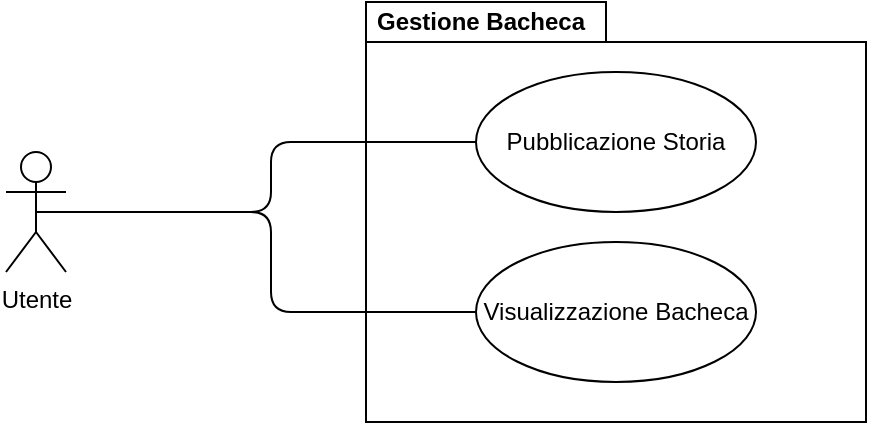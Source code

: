 <mxfile version="15.4.0" type="device" pages="4"><diagram id="WEheo8kDzyy4QlhIHy_P" name="Gestione Storia"><mxGraphModel grid="1" gridSize="10" guides="1" tooltips="1" connect="1" arrows="1" page="1" fold="1" pageScale="1" pageWidth="827" pageHeight="1169" math="0" shadow="0"><root><mxCell id="0"/><mxCell id="1" parent="0"/><mxCell id="ydkzplhyjVw2VjBRsVMD-7" value="Gestione Bacheca" style="shape=folder;fontStyle=1;spacingTop=0;tabWidth=120;tabHeight=20;tabPosition=left;html=1;container=0;movableLabel=1;spacing=0;" vertex="1" parent="1"><mxGeometry x="390" y="300" width="250" height="210" as="geometry"><mxRectangle x="430" y="130" width="120" height="30" as="alternateBounds"/><mxPoint x="-68" y="-95" as="offset"/></mxGeometry></mxCell><mxCell id="ydkzplhyjVw2VjBRsVMD-8" value="Utente&lt;br&gt;" style="shape=umlActor;verticalLabelPosition=bottom;verticalAlign=top;html=1;outlineConnect=0;" vertex="1" parent="1"><mxGeometry x="210" y="375" width="30" height="60" as="geometry"/></mxCell><mxCell id="ydkzplhyjVw2VjBRsVMD-9" style="edgeStyle=orthogonalEdgeStyle;rounded=1;orthogonalLoop=1;jettySize=auto;html=1;exitX=0;exitY=0.5;exitDx=0;exitDy=0;entryX=0.5;entryY=0.5;entryDx=0;entryDy=0;entryPerimeter=0;endArrow=none;endFill=0;" edge="1" parent="1" source="ydkzplhyjVw2VjBRsVMD-10" target="ydkzplhyjVw2VjBRsVMD-8"><mxGeometry relative="1" as="geometry"/></mxCell><mxCell id="ydkzplhyjVw2VjBRsVMD-10" value="Visualizzazione Bacheca" style="ellipse;whiteSpace=wrap;html=1;" vertex="1" parent="1"><mxGeometry x="445" y="420" width="140" height="70" as="geometry"/></mxCell><mxCell id="ydkzplhyjVw2VjBRsVMD-11" style="edgeStyle=orthogonalEdgeStyle;rounded=1;orthogonalLoop=1;jettySize=auto;html=1;exitX=0;exitY=0.5;exitDx=0;exitDy=0;entryX=0.5;entryY=0.5;entryDx=0;entryDy=0;entryPerimeter=0;endArrow=none;endFill=0;" edge="1" parent="1" source="ydkzplhyjVw2VjBRsVMD-12" target="ydkzplhyjVw2VjBRsVMD-8"><mxGeometry relative="1" as="geometry"/></mxCell><mxCell id="ydkzplhyjVw2VjBRsVMD-12" value="Pubblicazione Storia" style="ellipse;whiteSpace=wrap;html=1;" vertex="1" parent="1"><mxGeometry x="445" y="335" width="140" height="70" as="geometry"/></mxCell></root></mxGraphModel></diagram><diagram id="I35r4l6G6J2lmD-GvAdU" name="Gestione Utente"><mxGraphModel dx="782" dy="497" grid="1" gridSize="10" guides="1" tooltips="1" connect="1" arrows="1" fold="1" page="1" pageScale="1" pageWidth="827" pageHeight="1169" math="0" shadow="0"><root><mxCell id="PY7OL5rG_epCJeYf7x6A-0"/><mxCell id="PY7OL5rG_epCJeYf7x6A-1" parent="PY7OL5rG_epCJeYf7x6A-0"/><mxCell id="PY7OL5rG_epCJeYf7x6A-2" value="Gestione Utente" style="shape=folder;fontStyle=1;spacingTop=0;tabWidth=130;tabHeight=20;tabPosition=left;html=1;container=0;movableLabel=1;spacing=0;" parent="PY7OL5rG_epCJeYf7x6A-1" vertex="1"><mxGeometry x="360" y="150" width="250" height="350" as="geometry"><mxRectangle x="430" y="130" width="120" height="30" as="alternateBounds"/><mxPoint x="-63" y="-163" as="offset"/></mxGeometry></mxCell><mxCell id="PY7OL5rG_epCJeYf7x6A-3" value="Utente" style="shape=umlActor;verticalLabelPosition=bottom;verticalAlign=top;html=1;" parent="PY7OL5rG_epCJeYf7x6A-1" vertex="1"><mxGeometry x="230" y="310" width="30" height="60" as="geometry"/></mxCell><mxCell id="PY7OL5rG_epCJeYf7x6A-4" style="edgeStyle=orthogonalEdgeStyle;rounded=1;orthogonalLoop=1;jettySize=auto;html=1;exitX=0;exitY=0.5;exitDx=0;exitDy=0;entryX=0.5;entryY=0.5;entryDx=0;entryDy=0;entryPerimeter=0;endArrow=none;endFill=0;" parent="PY7OL5rG_epCJeYf7x6A-1" source="PY7OL5rG_epCJeYf7x6A-5" target="PY7OL5rG_epCJeYf7x6A-3" edge="1"><mxGeometry relative="1" as="geometry"><Array as="points"><mxPoint x="330" y="215"/><mxPoint x="330" y="340"/></Array></mxGeometry></mxCell><mxCell id="PY7OL5rG_epCJeYf7x6A-5" value="Registrazione Utente" style="ellipse;whiteSpace=wrap;html=1;" parent="PY7OL5rG_epCJeYf7x6A-1" vertex="1"><mxGeometry x="414" y="180" width="140" height="70" as="geometry"/></mxCell><mxCell id="PY7OL5rG_epCJeYf7x6A-6" style="edgeStyle=orthogonalEdgeStyle;rounded=1;orthogonalLoop=1;jettySize=auto;html=1;exitX=0;exitY=0.5;exitDx=0;exitDy=0;entryX=0.5;entryY=0.5;entryDx=0;entryDy=0;entryPerimeter=0;endArrow=none;endFill=0;" parent="PY7OL5rG_epCJeYf7x6A-1" source="PY7OL5rG_epCJeYf7x6A-7" target="PY7OL5rG_epCJeYf7x6A-3" edge="1"><mxGeometry relative="1" as="geometry"><Array as="points"><mxPoint x="330" y="295"/><mxPoint x="330" y="340"/></Array></mxGeometry></mxCell><mxCell id="PY7OL5rG_epCJeYf7x6A-7" value="LogIn Utente" style="ellipse;whiteSpace=wrap;html=1;" parent="PY7OL5rG_epCJeYf7x6A-1" vertex="1"><mxGeometry x="414" y="260" width="140" height="70" as="geometry"/></mxCell><mxCell id="PY7OL5rG_epCJeYf7x6A-8" style="edgeStyle=orthogonalEdgeStyle;rounded=1;orthogonalLoop=1;jettySize=auto;html=1;exitX=0;exitY=0.5;exitDx=0;exitDy=0;entryX=0.5;entryY=0.5;entryDx=0;entryDy=0;entryPerimeter=0;endArrow=none;endFill=0;" parent="PY7OL5rG_epCJeYf7x6A-1" source="PY7OL5rG_epCJeYf7x6A-9" target="PY7OL5rG_epCJeYf7x6A-3" edge="1"><mxGeometry relative="1" as="geometry"><Array as="points"><mxPoint x="330" y="375"/><mxPoint x="330" y="340"/></Array></mxGeometry></mxCell><mxCell id="PY7OL5rG_epCJeYf7x6A-9" value="Eliminazione Utente" style="ellipse;whiteSpace=wrap;html=1;" parent="PY7OL5rG_epCJeYf7x6A-1" vertex="1"><mxGeometry x="415" y="340" width="140" height="70" as="geometry"/></mxCell><mxCell id="PY7OL5rG_epCJeYf7x6A-10" style="edgeStyle=orthogonalEdgeStyle;rounded=1;orthogonalLoop=1;jettySize=auto;html=1;exitX=0;exitY=0.5;exitDx=0;exitDy=0;entryX=0.5;entryY=0.5;entryDx=0;entryDy=0;entryPerimeter=0;endArrow=none;endFill=0;" parent="PY7OL5rG_epCJeYf7x6A-1" source="PY7OL5rG_epCJeYf7x6A-11" target="PY7OL5rG_epCJeYf7x6A-3" edge="1"><mxGeometry relative="1" as="geometry"><Array as="points"><mxPoint x="330" y="455"/><mxPoint x="330" y="340"/></Array></mxGeometry></mxCell><mxCell id="PY7OL5rG_epCJeYf7x6A-11" value="Logout Utente" style="ellipse;whiteSpace=wrap;html=1;" parent="PY7OL5rG_epCJeYf7x6A-1" vertex="1"><mxGeometry x="414" y="420" width="140" height="70" as="geometry"/></mxCell></root></mxGraphModel></diagram><diagram id="9SwBiFTDPHfO6iUOKFxf" name="VIsuale d'insieme"><mxGraphModel dx="782" dy="497" grid="1" gridSize="10" guides="1" tooltips="1" connect="1" arrows="1" fold="1" page="1" pageScale="1" pageWidth="827" pageHeight="1169" math="0" shadow="0"><root><mxCell id="elv2vs9qaT3KbEGwz-d4-0"/><mxCell id="elv2vs9qaT3KbEGwz-d4-1" parent="elv2vs9qaT3KbEGwz-d4-0"/><mxCell id="elv2vs9qaT3KbEGwz-d4-2" value="Utente" style="shape=umlActor;verticalLabelPosition=bottom;verticalAlign=top;html=1;outlineConnect=0;" parent="elv2vs9qaT3KbEGwz-d4-1" vertex="1"><mxGeometry x="420" y="250" width="30" height="60" as="geometry"/></mxCell><mxCell id="1Unue0AegUCoKvgD8moG-0" style="edgeStyle=orthogonalEdgeStyle;rounded=1;orthogonalLoop=1;jettySize=auto;html=1;exitX=0;exitY=0;exitDx=0;exitDy=47;exitPerimeter=0;entryX=0.5;entryY=0.5;entryDx=0;entryDy=0;entryPerimeter=0;endArrow=none;endFill=0;" parent="elv2vs9qaT3KbEGwz-d4-1" source="elv2vs9qaT3KbEGwz-d4-3" target="elv2vs9qaT3KbEGwz-d4-2" edge="1"><mxGeometry relative="1" as="geometry"><Array as="points"><mxPoint x="560" y="177"/><mxPoint x="560" y="280"/></Array></mxGeometry></mxCell><mxCell id="elv2vs9qaT3KbEGwz-d4-3" value="Gestione Storia" style="shape=folder;fontStyle=1;spacingTop=10;tabWidth=40;tabHeight=14;tabPosition=left;html=1;" parent="elv2vs9qaT3KbEGwz-d4-1" vertex="1"><mxGeometry x="650" y="130" width="160" height="80" as="geometry"/></mxCell><mxCell id="1Unue0AegUCoKvgD8moG-2" style="edgeStyle=orthogonalEdgeStyle;rounded=1;orthogonalLoop=1;jettySize=auto;html=1;exitX=0;exitY=0;exitDx=0;exitDy=47;exitPerimeter=0;entryX=0.5;entryY=0.5;entryDx=0;entryDy=0;entryPerimeter=0;endArrow=none;endFill=0;" parent="elv2vs9qaT3KbEGwz-d4-1" source="elv2vs9qaT3KbEGwz-d4-4" target="elv2vs9qaT3KbEGwz-d4-2" edge="1"><mxGeometry relative="1" as="geometry"><Array as="points"><mxPoint x="650" y="280"/></Array></mxGeometry></mxCell><mxCell id="elv2vs9qaT3KbEGwz-d4-4" value="Gestione Utente" style="shape=folder;fontStyle=1;spacingTop=10;tabWidth=40;tabHeight=14;tabPosition=left;html=1;" parent="elv2vs9qaT3KbEGwz-d4-1" vertex="1"><mxGeometry x="650" y="230" width="160" height="80" as="geometry"/></mxCell><mxCell id="zQEddA5nHMpX15QcIgHo-2" style="edgeStyle=orthogonalEdgeStyle;rounded=1;orthogonalLoop=1;jettySize=auto;html=1;exitX=0;exitY=0;exitDx=0;exitDy=47;exitPerimeter=0;entryX=0.5;entryY=0.5;entryDx=0;entryDy=0;entryPerimeter=0;endArrow=none;endFill=0;" edge="1" parent="elv2vs9qaT3KbEGwz-d4-1" source="zQEddA5nHMpX15QcIgHo-0" target="elv2vs9qaT3KbEGwz-d4-2"><mxGeometry relative="1" as="geometry"><Array as="points"><mxPoint x="560" y="377"/><mxPoint x="560" y="280"/></Array></mxGeometry></mxCell><mxCell id="zQEddA5nHMpX15QcIgHo-0" value="Gestione Post" style="shape=folder;fontStyle=1;spacingTop=10;tabWidth=40;tabHeight=14;tabPosition=left;html=1;" vertex="1" parent="elv2vs9qaT3KbEGwz-d4-1"><mxGeometry x="650" y="330" width="160" height="80" as="geometry"/></mxCell></root></mxGraphModel></diagram><diagram id="ybzLMO5Lk2XqHQkavUGG" name="Gestione Post"><mxGraphModel dx="782" dy="497" grid="1" gridSize="10" guides="1" tooltips="1" connect="1" arrows="1" fold="1" page="1" pageScale="1" pageWidth="827" pageHeight="1169" math="0" shadow="0"><root><mxCell id="kUG2hicPwDzOu_gNm61H-0"/><mxCell id="kUG2hicPwDzOu_gNm61H-1" parent="kUG2hicPwDzOu_gNm61H-0"/><mxCell id="kUG2hicPwDzOu_gNm61H-8" value="Gestione Post" style="shape=folder;fontStyle=1;spacingTop=0;tabWidth=110;tabHeight=15;tabPosition=left;html=1;metaEdit=0;movableLabel=1;" vertex="1" parent="kUG2hicPwDzOu_gNm61H-1"><mxGeometry x="402" y="325" width="186" height="305" as="geometry"><mxPoint x="-45" y="-147" as="offset"/></mxGeometry></mxCell><mxCell id="kUG2hicPwDzOu_gNm61H-9" style="edgeStyle=orthogonalEdgeStyle;rounded=1;orthogonalLoop=1;jettySize=auto;html=1;exitX=0;exitY=0.5;exitDx=0;exitDy=0;entryX=0.5;entryY=0.5;entryDx=0;entryDy=0;entryPerimeter=0;endArrow=none;endFill=0;" edge="1" parent="kUG2hicPwDzOu_gNm61H-1" source="kUG2hicPwDzOu_gNm61H-10" target="kUG2hicPwDzOu_gNm61H-15"><mxGeometry relative="1" as="geometry"><Array as="points"><mxPoint x="360" y="395"/><mxPoint x="360" y="485"/></Array></mxGeometry></mxCell><mxCell id="kUG2hicPwDzOu_gNm61H-10" value="Aggiunta Reazione" style="ellipse;whiteSpace=wrap;html=1;" vertex="1" parent="kUG2hicPwDzOu_gNm61H-1"><mxGeometry x="425" y="360" width="140" height="70" as="geometry"/></mxCell><mxCell id="kUG2hicPwDzOu_gNm61H-11" style="edgeStyle=orthogonalEdgeStyle;rounded=1;orthogonalLoop=1;jettySize=auto;html=1;exitX=0;exitY=0.5;exitDx=0;exitDy=0;entryX=0.5;entryY=0.5;entryDx=0;entryDy=0;entryPerimeter=0;endArrow=none;endFill=0;" edge="1" parent="kUG2hicPwDzOu_gNm61H-1" source="kUG2hicPwDzOu_gNm61H-12" target="kUG2hicPwDzOu_gNm61H-15"><mxGeometry relative="1" as="geometry"><Array as="points"><mxPoint x="360" y="575"/><mxPoint x="360" y="485"/></Array></mxGeometry></mxCell><mxCell id="kUG2hicPwDzOu_gNm61H-12" value="Scrivi Commento" style="ellipse;whiteSpace=wrap;html=1;" vertex="1" parent="kUG2hicPwDzOu_gNm61H-1"><mxGeometry x="425" y="540" width="140" height="70" as="geometry"/></mxCell><mxCell id="kUG2hicPwDzOu_gNm61H-13" style="edgeStyle=orthogonalEdgeStyle;rounded=1;orthogonalLoop=1;jettySize=auto;html=1;exitX=0;exitY=0.5;exitDx=0;exitDy=0;entryX=0.5;entryY=0.5;entryDx=0;entryDy=0;entryPerimeter=0;endArrow=none;endFill=0;" edge="1" parent="kUG2hicPwDzOu_gNm61H-1" source="kUG2hicPwDzOu_gNm61H-14" target="kUG2hicPwDzOu_gNm61H-15"><mxGeometry relative="1" as="geometry"/></mxCell><mxCell id="kUG2hicPwDzOu_gNm61H-14" value="Visualizzazione Post" style="ellipse;whiteSpace=wrap;html=1;" vertex="1" parent="kUG2hicPwDzOu_gNm61H-1"><mxGeometry x="425" y="450" width="140" height="70" as="geometry"/></mxCell><mxCell id="kUG2hicPwDzOu_gNm61H-15" value="Actor" style="shape=umlActor;verticalLabelPosition=bottom;verticalAlign=top;html=1;outlineConnect=0;" vertex="1" parent="kUG2hicPwDzOu_gNm61H-1"><mxGeometry x="220" y="455" width="30" height="60" as="geometry"/></mxCell></root></mxGraphModel></diagram></mxfile>